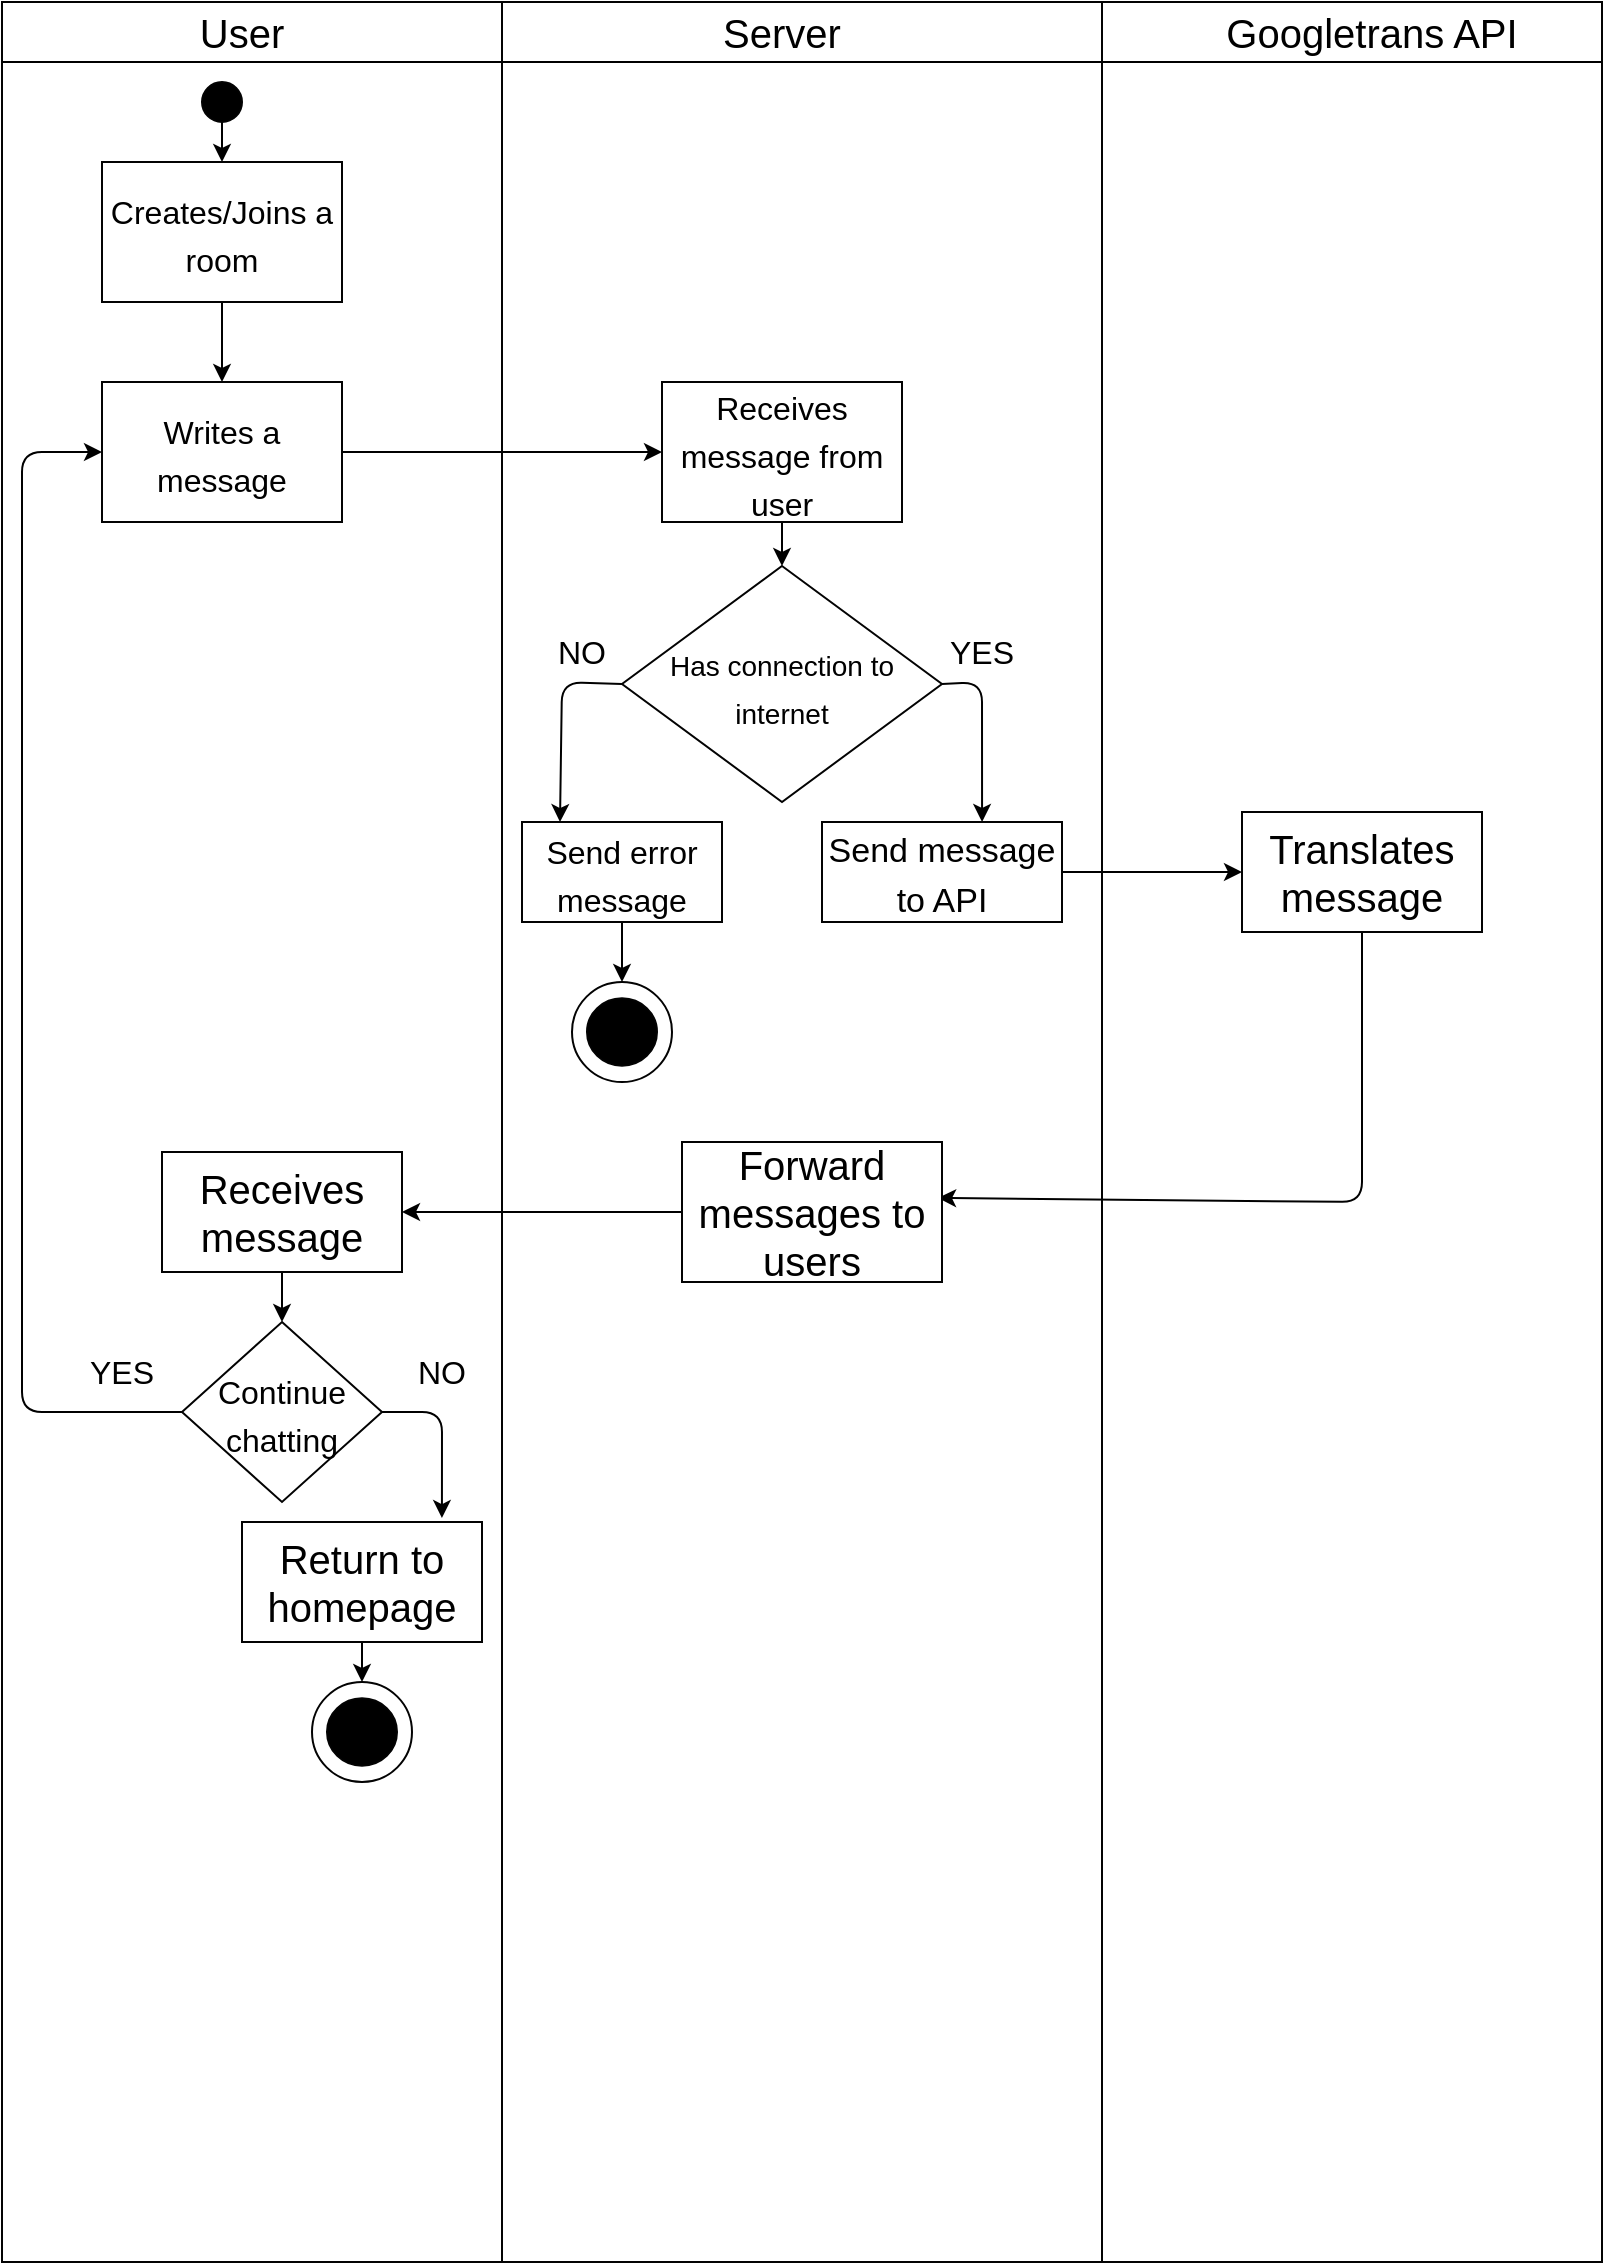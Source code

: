 <mxfile>
    <diagram id="-m09C2-IahctmsYCSVrG" name="Page-1">
        <mxGraphModel dx="1101" dy="592" grid="1" gridSize="10" guides="1" tooltips="1" connect="1" arrows="1" fold="1" page="1" pageScale="1" pageWidth="827" pageHeight="1169" background="#ffffff" math="0" shadow="0">
            <root>
                <mxCell id="0"/>
                <mxCell id="1" parent="0"/>
                <mxCell id="69" value="" style="shape=process;whiteSpace=wrap;html=1;backgroundOutline=1;strokeColor=#030303;fontSize=20;fontColor=#000000;fillColor=#FFFFFF;gradientColor=none;size=0.312;" parent="1" vertex="1">
                    <mxGeometry x="10" y="10" width="800" height="1130" as="geometry"/>
                </mxCell>
                <mxCell id="70" value="" style="endArrow=none;html=1;strokeColor=#000000;fontSize=20;fontColor=#000000;" parent="1" edge="1">
                    <mxGeometry width="50" height="50" relative="1" as="geometry">
                        <mxPoint x="10" y="40" as="sourcePoint"/>
                        <mxPoint x="810" y="40" as="targetPoint"/>
                    </mxGeometry>
                </mxCell>
                <mxCell id="72" value="User" style="text;html=1;strokeColor=none;fillColor=none;align=center;verticalAlign=middle;whiteSpace=wrap;rounded=0;fontSize=20;fontColor=#000000;" parent="1" vertex="1">
                    <mxGeometry x="100" y="10" width="60" height="30" as="geometry"/>
                </mxCell>
                <mxCell id="73" value="Server" style="text;html=1;strokeColor=none;fillColor=none;align=center;verticalAlign=middle;whiteSpace=wrap;rounded=0;fontSize=20;fontColor=#000000;" parent="1" vertex="1">
                    <mxGeometry x="370" y="10" width="60" height="30" as="geometry"/>
                </mxCell>
                <mxCell id="74" value="Googletrans API" style="text;html=1;strokeColor=none;fillColor=none;align=center;verticalAlign=middle;whiteSpace=wrap;rounded=0;fontSize=20;fontColor=#000000;" parent="1" vertex="1">
                    <mxGeometry x="590" y="10" width="210" height="30" as="geometry"/>
                </mxCell>
                <mxCell id="79" style="edgeStyle=none;html=1;strokeColor=#000000;fontSize=20;fontColor=#000000;" parent="1" source="75" target="78" edge="1">
                    <mxGeometry relative="1" as="geometry"/>
                </mxCell>
                <mxCell id="75" value="" style="ellipse;whiteSpace=wrap;html=1;aspect=fixed;strokeColor=#030303;fontSize=20;fontColor=#000000;fillColor=#000000;gradientColor=none;" parent="1" vertex="1">
                    <mxGeometry x="110" y="50" width="20" height="20" as="geometry"/>
                </mxCell>
                <mxCell id="81" value="" style="edgeStyle=none;html=1;strokeColor=#000000;fontSize=16;fontColor=#000000;" parent="1" source="78" target="80" edge="1">
                    <mxGeometry relative="1" as="geometry"/>
                </mxCell>
                <mxCell id="78" value="&lt;div style=&quot;&quot;&gt;&lt;span style=&quot;font-size: 16px; background-color: initial;&quot;&gt;Creates/Joins a room&lt;/span&gt;&lt;/div&gt;" style="rounded=0;whiteSpace=wrap;html=1;strokeColor=#030303;fontSize=20;fontColor=#000000;fillColor=#FFFFFF;gradientColor=none;align=center;" parent="1" vertex="1">
                    <mxGeometry x="60" y="90" width="120" height="70" as="geometry"/>
                </mxCell>
                <mxCell id="83" value="" style="edgeStyle=none;html=1;strokeColor=#000000;fontSize=16;fontColor=#000000;" parent="1" source="80" target="82" edge="1">
                    <mxGeometry relative="1" as="geometry"/>
                </mxCell>
                <mxCell id="80" value="&lt;div style=&quot;&quot;&gt;&lt;span style=&quot;font-size: 16px; background-color: initial;&quot;&gt;Writes a message&lt;/span&gt;&lt;/div&gt;" style="rounded=0;whiteSpace=wrap;html=1;strokeColor=#030303;fontSize=20;fontColor=#000000;fillColor=#FFFFFF;gradientColor=none;align=center;" parent="1" vertex="1">
                    <mxGeometry x="60" y="200" width="120" height="70" as="geometry"/>
                </mxCell>
                <mxCell id="85" value="" style="edgeStyle=none;html=1;strokeColor=#000000;fontSize=16;fontColor=#000000;" parent="1" source="82" target="84" edge="1">
                    <mxGeometry relative="1" as="geometry"/>
                </mxCell>
                <mxCell id="82" value="&lt;div style=&quot;&quot;&gt;&lt;span style=&quot;font-size: 16px;&quot;&gt;Receives message from user&lt;/span&gt;&lt;/div&gt;" style="rounded=0;whiteSpace=wrap;html=1;strokeColor=#030303;fontSize=20;fontColor=#000000;fillColor=#FFFFFF;gradientColor=none;align=center;" parent="1" vertex="1">
                    <mxGeometry x="340" y="200" width="120" height="70" as="geometry"/>
                </mxCell>
                <mxCell id="87" value="" style="edgeStyle=none;html=1;strokeColor=#000000;fontSize=14;fontColor=#000000;exitX=0;exitY=0.5;exitDx=0;exitDy=0;entryX=0.19;entryY=0;entryDx=0;entryDy=0;entryPerimeter=0;" parent="1" source="84" target="86" edge="1">
                    <mxGeometry relative="1" as="geometry">
                        <Array as="points">
                            <mxPoint x="290" y="350"/>
                        </Array>
                    </mxGeometry>
                </mxCell>
                <mxCell id="93" value="" style="edgeStyle=none;html=1;strokeColor=#000000;fontSize=16;fontColor=#000000;exitX=1;exitY=0.5;exitDx=0;exitDy=0;entryX=0.667;entryY=0;entryDx=0;entryDy=0;entryPerimeter=0;" parent="1" source="84" target="92" edge="1">
                    <mxGeometry relative="1" as="geometry">
                        <Array as="points">
                            <mxPoint x="500" y="350"/>
                        </Array>
                    </mxGeometry>
                </mxCell>
                <mxCell id="84" value="&lt;font style=&quot;font-size: 14px;&quot;&gt;Has connection to internet&lt;/font&gt;" style="rhombus;whiteSpace=wrap;html=1;fontSize=20;fillColor=#FFFFFF;strokeColor=#030303;fontColor=#000000;rounded=0;gradientColor=none;" parent="1" vertex="1">
                    <mxGeometry x="320" y="292" width="160" height="118" as="geometry"/>
                </mxCell>
                <mxCell id="89" value="" style="edgeStyle=none;html=1;strokeColor=#000000;fontSize=16;fontColor=#000000;" parent="1" source="86" target="88" edge="1">
                    <mxGeometry relative="1" as="geometry"/>
                </mxCell>
                <mxCell id="86" value="&lt;font style=&quot;font-size: 16px;&quot;&gt;Send error message&lt;/font&gt;" style="whiteSpace=wrap;html=1;fontSize=20;fillColor=#FFFFFF;strokeColor=#030303;fontColor=#000000;rounded=0;gradientColor=none;" parent="1" vertex="1">
                    <mxGeometry x="270" y="420" width="100" height="50" as="geometry"/>
                </mxCell>
                <mxCell id="88" value="" style="ellipse;whiteSpace=wrap;html=1;fontSize=20;fillColor=#FFFFFF;strokeColor=#030303;fontColor=#000000;rounded=0;gradientColor=none;" parent="1" vertex="1">
                    <mxGeometry x="295" y="500" width="50" height="50" as="geometry"/>
                </mxCell>
                <mxCell id="90" value="" style="ellipse;whiteSpace=wrap;html=1;strokeColor=#030303;fontSize=16;fontColor=#000000;fillColor=#000000;gradientColor=none;" parent="1" vertex="1">
                    <mxGeometry x="302.5" y="508.12" width="35" height="33.75" as="geometry"/>
                </mxCell>
                <mxCell id="91" value="NO" style="text;html=1;strokeColor=none;fillColor=none;align=center;verticalAlign=middle;whiteSpace=wrap;rounded=0;fontSize=16;fontColor=#000000;" parent="1" vertex="1">
                    <mxGeometry x="270" y="320" width="60" height="30" as="geometry"/>
                </mxCell>
                <mxCell id="95" value="" style="edgeStyle=none;html=1;strokeColor=#000000;fontSize=17;fontColor=#000000;" parent="1" source="92" target="94" edge="1">
                    <mxGeometry relative="1" as="geometry"/>
                </mxCell>
                <mxCell id="92" value="&lt;font style=&quot;font-size: 17px;&quot;&gt;Send message to API&lt;/font&gt;" style="whiteSpace=wrap;html=1;fontSize=20;fillColor=#FFFFFF;strokeColor=#030303;fontColor=#000000;rounded=0;gradientColor=none;" parent="1" vertex="1">
                    <mxGeometry x="420" y="420" width="120" height="50" as="geometry"/>
                </mxCell>
                <mxCell id="97" value="" style="edgeStyle=none;html=1;strokeColor=#000000;fontSize=17;fontColor=#000000;entryX=0.985;entryY=0.4;entryDx=0;entryDy=0;entryPerimeter=0;" parent="1" source="94" target="96" edge="1">
                    <mxGeometry relative="1" as="geometry">
                        <Array as="points">
                            <mxPoint x="690" y="610"/>
                        </Array>
                    </mxGeometry>
                </mxCell>
                <mxCell id="94" value="Translates message" style="whiteSpace=wrap;html=1;fontSize=20;fillColor=#FFFFFF;strokeColor=#030303;fontColor=#000000;rounded=0;gradientColor=none;" parent="1" vertex="1">
                    <mxGeometry x="630" y="415" width="120" height="60" as="geometry"/>
                </mxCell>
                <mxCell id="99" value="" style="edgeStyle=none;html=1;strokeColor=#000000;fontSize=17;fontColor=#000000;" parent="1" source="96" target="98" edge="1">
                    <mxGeometry relative="1" as="geometry"/>
                </mxCell>
                <mxCell id="96" value="Forward messages to users" style="whiteSpace=wrap;html=1;fontSize=20;fillColor=#FFFFFF;strokeColor=#030303;fontColor=#000000;rounded=0;gradientColor=none;" parent="1" vertex="1">
                    <mxGeometry x="350" y="580" width="130" height="70" as="geometry"/>
                </mxCell>
                <mxCell id="101" value="" style="edgeStyle=none;html=1;strokeColor=#000000;fontSize=17;fontColor=#000000;" parent="1" source="98" target="100" edge="1">
                    <mxGeometry relative="1" as="geometry"/>
                </mxCell>
                <mxCell id="98" value="Receives message" style="whiteSpace=wrap;html=1;fontSize=20;fillColor=#FFFFFF;strokeColor=#030303;fontColor=#000000;rounded=0;gradientColor=none;" parent="1" vertex="1">
                    <mxGeometry x="90" y="585" width="120" height="60" as="geometry"/>
                </mxCell>
                <mxCell id="102" style="edgeStyle=none;html=1;exitX=0;exitY=0.5;exitDx=0;exitDy=0;entryX=0;entryY=0.5;entryDx=0;entryDy=0;strokeColor=#000000;fontSize=16;fontColor=#000000;" parent="1" source="100" target="80" edge="1">
                    <mxGeometry relative="1" as="geometry">
                        <Array as="points">
                            <mxPoint x="20" y="715"/>
                            <mxPoint x="20" y="235"/>
                        </Array>
                    </mxGeometry>
                </mxCell>
                <mxCell id="110" value="" style="edgeStyle=none;html=1;strokeColor=#000000;fontSize=16;fontColor=#000000;entryX=0.833;entryY=-0.033;entryDx=0;entryDy=0;exitX=1;exitY=0.5;exitDx=0;exitDy=0;entryPerimeter=0;" parent="1" source="100" target="109" edge="1">
                    <mxGeometry relative="1" as="geometry">
                        <Array as="points">
                            <mxPoint x="230" y="715"/>
                        </Array>
                    </mxGeometry>
                </mxCell>
                <mxCell id="100" value="&lt;font style=&quot;font-size: 16px;&quot;&gt;Continue chatting&lt;/font&gt;" style="rhombus;whiteSpace=wrap;html=1;fontSize=20;fillColor=#FFFFFF;strokeColor=#030303;fontColor=#000000;rounded=0;gradientColor=none;" parent="1" vertex="1">
                    <mxGeometry x="100" y="670" width="100" height="90" as="geometry"/>
                </mxCell>
                <mxCell id="103" value="YES" style="text;html=1;strokeColor=none;fillColor=none;align=center;verticalAlign=middle;whiteSpace=wrap;rounded=0;fontSize=16;fontColor=#000000;" parent="1" vertex="1">
                    <mxGeometry x="40" y="680" width="60" height="30" as="geometry"/>
                </mxCell>
                <mxCell id="104" value="YES" style="text;html=1;strokeColor=none;fillColor=none;align=center;verticalAlign=middle;whiteSpace=wrap;rounded=0;fontSize=16;fontColor=#000000;" parent="1" vertex="1">
                    <mxGeometry x="470" y="320" width="60" height="30" as="geometry"/>
                </mxCell>
                <mxCell id="105" value="NO" style="text;html=1;strokeColor=none;fillColor=none;align=center;verticalAlign=middle;whiteSpace=wrap;rounded=0;fontSize=16;fontColor=#000000;" parent="1" vertex="1">
                    <mxGeometry x="200" y="680" width="60" height="30" as="geometry"/>
                </mxCell>
                <mxCell id="113" style="edgeStyle=none;html=1;exitX=0.5;exitY=1;exitDx=0;exitDy=0;entryX=0.5;entryY=0;entryDx=0;entryDy=0;strokeColor=#000000;fontSize=16;fontColor=#000000;" parent="1" source="109" target="111" edge="1">
                    <mxGeometry relative="1" as="geometry"/>
                </mxCell>
                <mxCell id="109" value="Return to homepage" style="whiteSpace=wrap;html=1;fontSize=20;fillColor=#FFFFFF;strokeColor=#030303;fontColor=#000000;rounded=0;gradientColor=none;" parent="1" vertex="1">
                    <mxGeometry x="130" y="770" width="120" height="60" as="geometry"/>
                </mxCell>
                <mxCell id="111" value="" style="ellipse;whiteSpace=wrap;html=1;fontSize=20;fillColor=#FFFFFF;strokeColor=#030303;fontColor=#000000;rounded=0;gradientColor=none;" parent="1" vertex="1">
                    <mxGeometry x="165" y="850" width="50" height="50" as="geometry"/>
                </mxCell>
                <mxCell id="112" value="" style="ellipse;whiteSpace=wrap;html=1;strokeColor=#030303;fontSize=16;fontColor=#000000;fillColor=#000000;gradientColor=none;" parent="1" vertex="1">
                    <mxGeometry x="172.5" y="858.12" width="35" height="33.75" as="geometry"/>
                </mxCell>
            </root>
        </mxGraphModel>
    </diagram>
</mxfile>